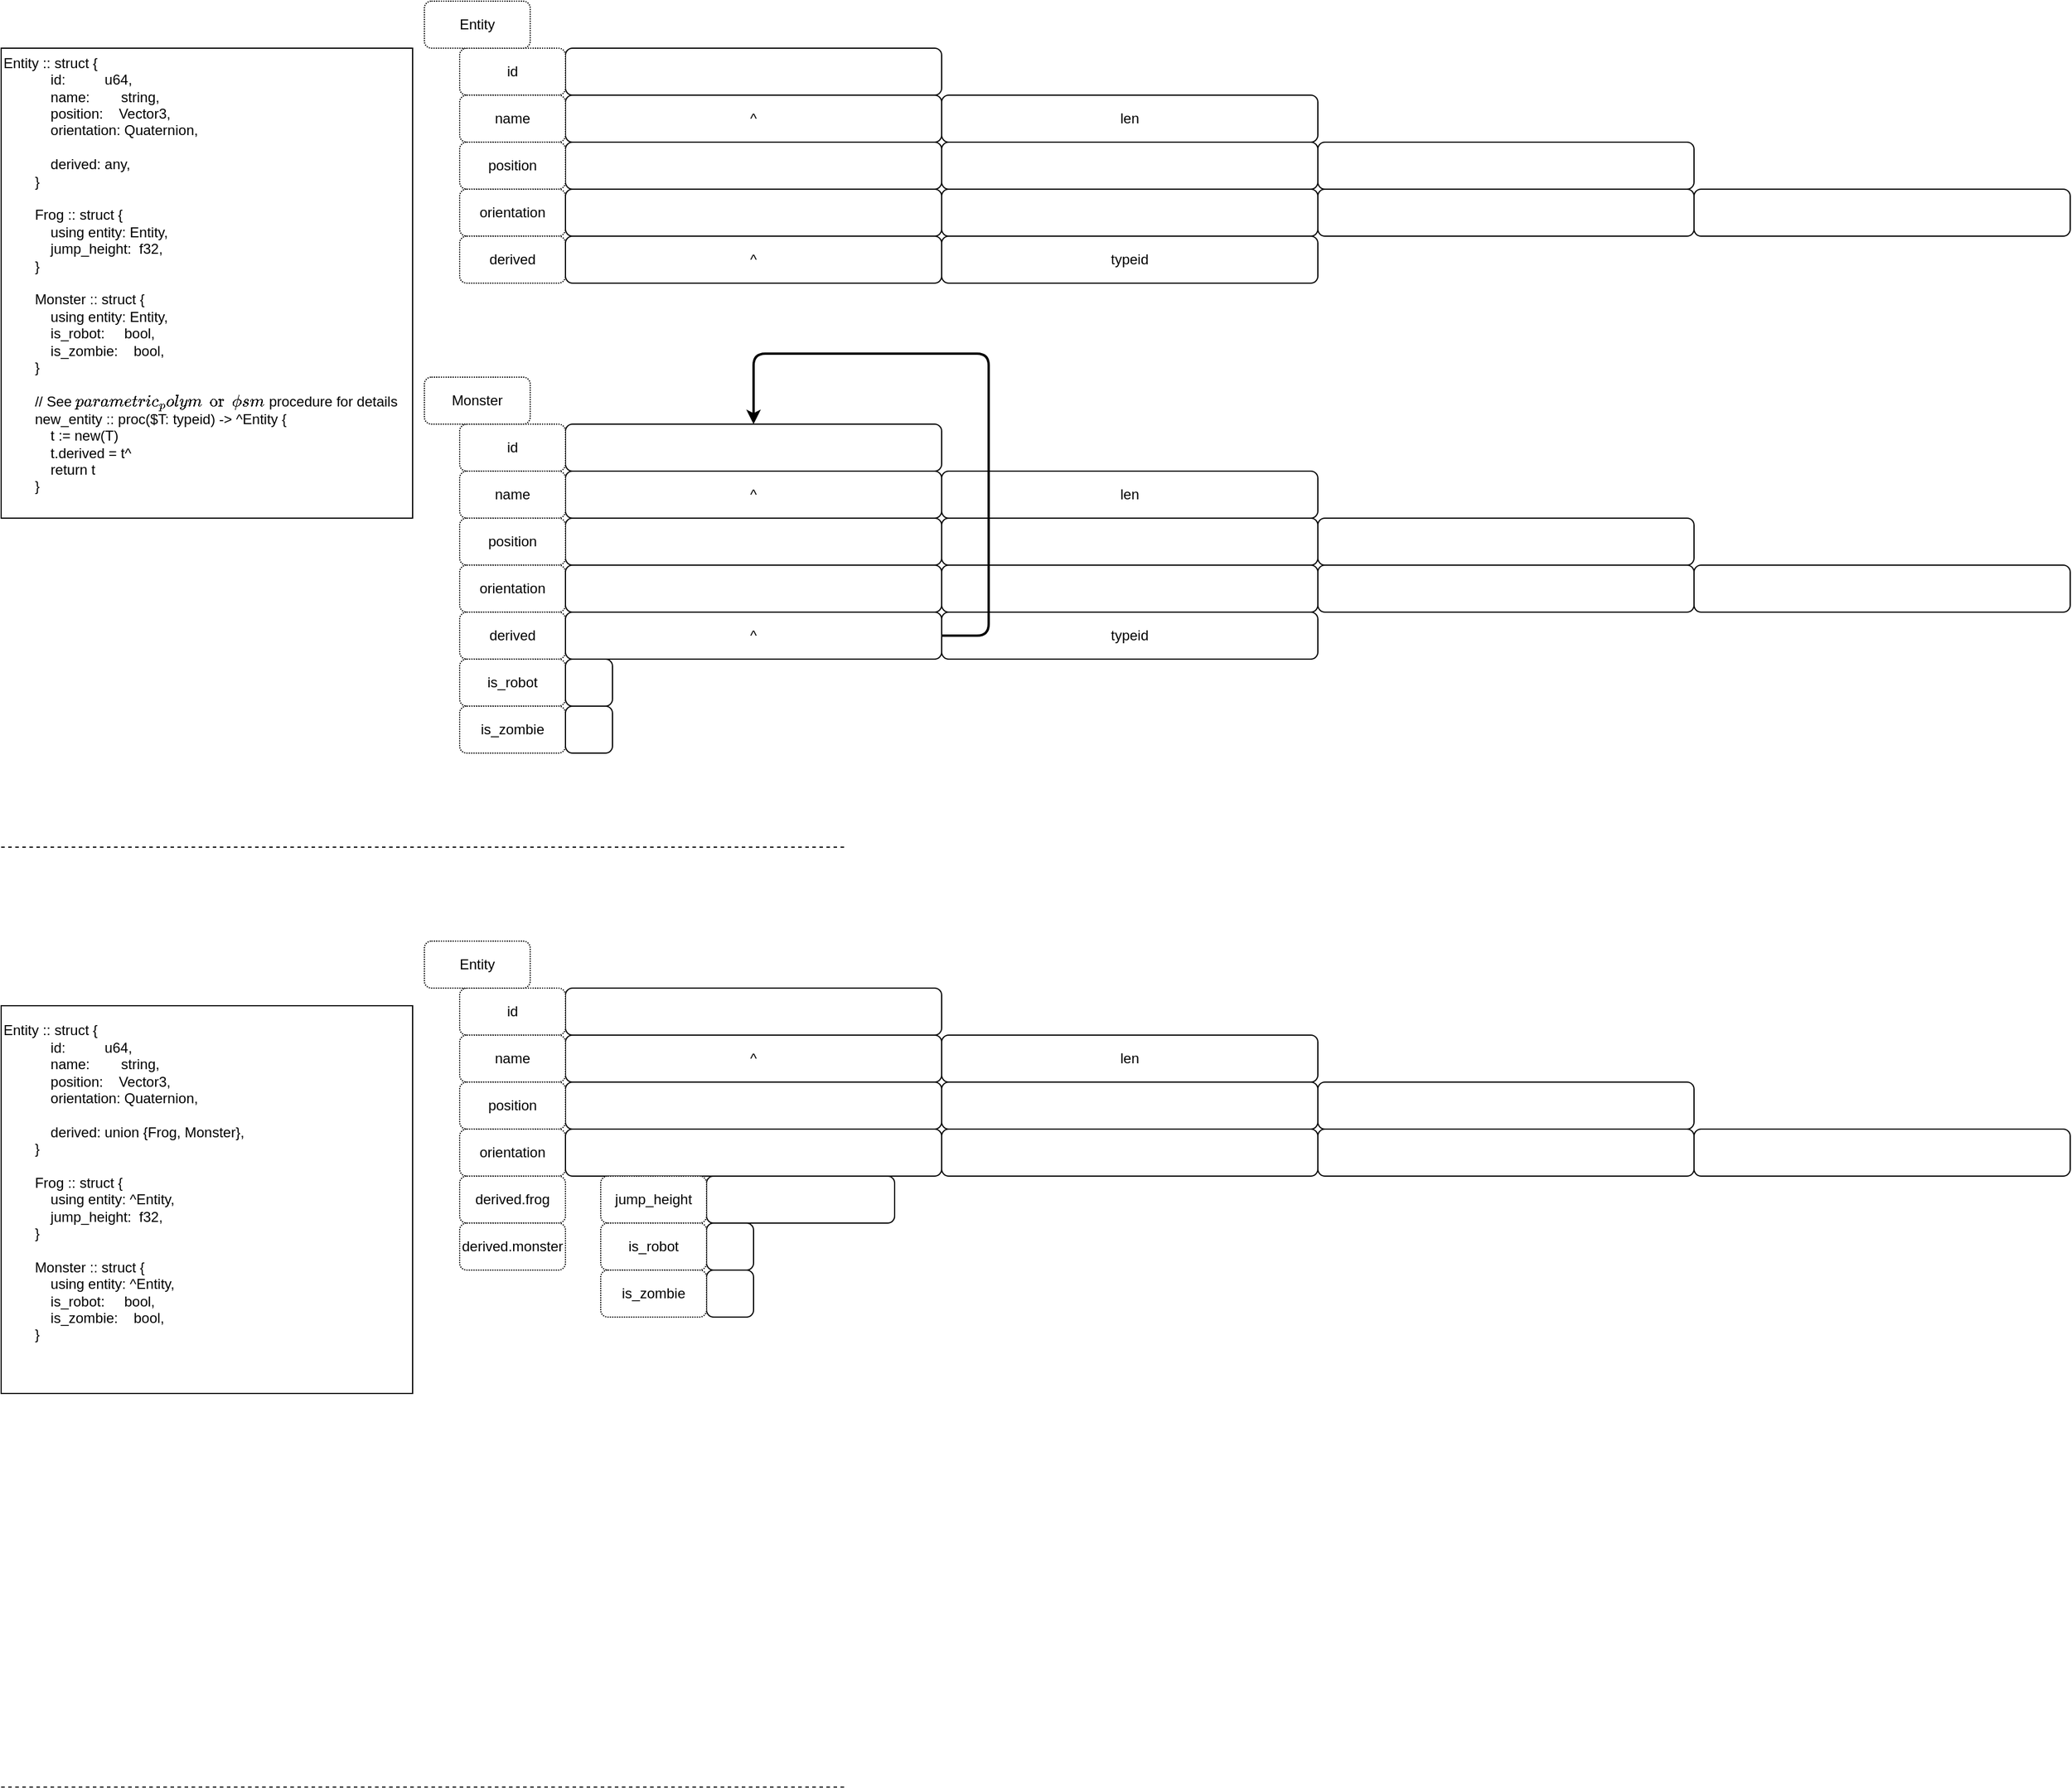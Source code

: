 <mxfile version="21.6.8" type="device">
  <diagram name="Page-1" id="hyXEWAYOCxp-metfNl5-">
    <mxGraphModel dx="908" dy="574" grid="1" gridSize="10" guides="1" tooltips="1" connect="1" arrows="1" fold="1" page="1" pageScale="1" pageWidth="1100" pageHeight="850" math="0" shadow="0">
      <root>
        <mxCell id="0" />
        <mxCell id="1" parent="0" />
        <mxCell id="PrjKYLWgVpV_iyWVswrH-1" value="&lt;div&gt;Entity :: struct {&lt;span style=&quot;&quot;&gt;&lt;/span&gt;&lt;/div&gt;&lt;div&gt;&lt;span style=&quot;&quot;&gt;&lt;span style=&quot;&quot;&gt;&lt;span style=&quot;white-space: pre;&quot;&gt;&amp;nbsp;&amp;nbsp;&amp;nbsp;&amp;nbsp;&lt;/span&gt;&lt;span style=&quot;white-space: pre;&quot;&gt;&amp;nbsp;&amp;nbsp;&amp;nbsp;&amp;nbsp;&lt;/span&gt;&lt;span style=&quot;white-space: pre;&quot;&gt;&amp;nbsp;&amp;nbsp;&amp;nbsp;&amp;nbsp;&lt;/span&gt;&lt;/span&gt;id:&amp;nbsp; &amp;nbsp; &amp;nbsp; &amp;nbsp; &amp;nbsp; u64,&lt;/span&gt;&lt;/div&gt;&lt;div&gt;&lt;span style=&quot;&quot;&gt;&lt;span style=&quot;&quot;&gt;&lt;span style=&quot;white-space: pre;&quot;&gt;&amp;nbsp;&amp;nbsp;&amp;nbsp;&amp;nbsp;&lt;/span&gt;&lt;span style=&quot;white-space: pre;&quot;&gt;&amp;nbsp;&amp;nbsp;&amp;nbsp;&amp;nbsp;&lt;/span&gt;&lt;span style=&quot;white-space: pre;&quot;&gt;&amp;nbsp;&amp;nbsp;&amp;nbsp;&amp;nbsp;&lt;/span&gt;&lt;/span&gt;name:&amp;nbsp; &amp;nbsp; &amp;nbsp; &amp;nbsp; string,&lt;/span&gt;&lt;/div&gt;&lt;div&gt;&lt;span style=&quot;&quot;&gt;&lt;span style=&quot;&quot;&gt;&lt;span style=&quot;white-space: pre;&quot;&gt;&amp;nbsp;&amp;nbsp;&amp;nbsp;&amp;nbsp;&lt;/span&gt;&lt;span style=&quot;white-space: pre;&quot;&gt;&amp;nbsp;&amp;nbsp;&amp;nbsp;&amp;nbsp;&lt;/span&gt;&lt;span style=&quot;white-space: pre;&quot;&gt;&amp;nbsp;&amp;nbsp;&amp;nbsp;&amp;nbsp;&lt;/span&gt;&lt;/span&gt;position:&amp;nbsp; &amp;nbsp; Vector3,&lt;/span&gt;&lt;/div&gt;&lt;div&gt;&lt;span style=&quot;&quot;&gt;&lt;span style=&quot;&quot;&gt;&lt;span style=&quot;white-space: pre;&quot;&gt;&amp;nbsp;&amp;nbsp;&amp;nbsp;&amp;nbsp;&lt;/span&gt;&lt;span style=&quot;white-space: pre;&quot;&gt;&amp;nbsp;&amp;nbsp;&amp;nbsp;&amp;nbsp;&lt;/span&gt;&lt;span style=&quot;white-space: pre;&quot;&gt;&amp;nbsp;&amp;nbsp;&amp;nbsp;&amp;nbsp;&lt;/span&gt;&lt;/span&gt;orientation: Quaternion,&lt;/span&gt;&lt;/div&gt;&lt;div&gt;&lt;br&gt;&lt;/div&gt;&lt;div&gt;&lt;span style=&quot;&quot;&gt;&lt;span style=&quot;&quot;&gt;&lt;span style=&quot;white-space: pre;&quot;&gt;&amp;nbsp;&amp;nbsp;&amp;nbsp;&amp;nbsp;&lt;/span&gt;&lt;span style=&quot;white-space: pre;&quot;&gt;&amp;nbsp;&amp;nbsp;&amp;nbsp;&amp;nbsp;&lt;/span&gt;&lt;span style=&quot;white-space: pre;&quot;&gt;&amp;nbsp;&amp;nbsp;&amp;nbsp;&amp;nbsp;&lt;/span&gt;&lt;/span&gt;derived: any,&lt;/span&gt;&lt;/div&gt;&lt;div&gt;&lt;span style=&quot;&quot;&gt;&lt;span style=&quot;&quot;&gt;&lt;span style=&quot;white-space: pre;&quot;&gt;&amp;nbsp;&amp;nbsp;&amp;nbsp;&amp;nbsp;&lt;/span&gt;&lt;span style=&quot;white-space: pre;&quot;&gt;&amp;nbsp;&amp;nbsp;&amp;nbsp;&amp;nbsp;&lt;/span&gt;&lt;/span&gt;}&lt;/span&gt;&lt;/div&gt;&lt;div&gt;&lt;br&gt;&lt;/div&gt;&lt;div&gt;&lt;span style=&quot;&quot;&gt;&lt;span style=&quot;&quot;&gt;&lt;span style=&quot;white-space: pre;&quot;&gt;&amp;nbsp;&amp;nbsp;&amp;nbsp;&amp;nbsp;&lt;/span&gt;&lt;span style=&quot;white-space: pre;&quot;&gt;&amp;nbsp;&amp;nbsp;&amp;nbsp;&amp;nbsp;&lt;/span&gt;&lt;/span&gt;Frog :: struct {&lt;/span&gt;&lt;/div&gt;&lt;div&gt;&lt;span style=&quot;&quot;&gt;&lt;span style=&quot;&quot;&gt;&lt;span style=&quot;white-space: pre;&quot;&gt;&amp;nbsp;&amp;nbsp;&amp;nbsp;&amp;nbsp;&lt;/span&gt;&lt;span style=&quot;white-space: pre;&quot;&gt;&amp;nbsp;&amp;nbsp;&amp;nbsp;&amp;nbsp;&lt;/span&gt;&lt;span style=&quot;white-space: pre;&quot;&gt;&amp;nbsp;&amp;nbsp;&amp;nbsp;&amp;nbsp;&lt;/span&gt;&lt;/span&gt;using entity: Entity,&lt;/span&gt;&lt;/div&gt;&lt;div&gt;&lt;span style=&quot;&quot;&gt;&lt;span style=&quot;&quot;&gt;&lt;span style=&quot;white-space: pre;&quot;&gt;&amp;nbsp;&amp;nbsp;&amp;nbsp;&amp;nbsp;&lt;/span&gt;&lt;span style=&quot;white-space: pre;&quot;&gt;&amp;nbsp;&amp;nbsp;&amp;nbsp;&amp;nbsp;&lt;/span&gt;&lt;span style=&quot;white-space: pre;&quot;&gt;&amp;nbsp;&amp;nbsp;&amp;nbsp;&amp;nbsp;&lt;/span&gt;&lt;/span&gt;jump_height:&amp;nbsp; f32,&lt;/span&gt;&lt;/div&gt;&lt;div&gt;&lt;span style=&quot;&quot;&gt;&lt;span style=&quot;&quot;&gt;&lt;span style=&quot;white-space: pre;&quot;&gt;&amp;nbsp;&amp;nbsp;&amp;nbsp;&amp;nbsp;&lt;/span&gt;&lt;span style=&quot;white-space: pre;&quot;&gt;&amp;nbsp;&amp;nbsp;&amp;nbsp;&amp;nbsp;&lt;/span&gt;&lt;/span&gt;}&lt;/span&gt;&lt;/div&gt;&lt;div&gt;&lt;br&gt;&lt;/div&gt;&lt;div&gt;&lt;span style=&quot;&quot;&gt;&lt;span style=&quot;&quot;&gt;&lt;span style=&quot;white-space: pre;&quot;&gt;&amp;nbsp;&amp;nbsp;&amp;nbsp;&amp;nbsp;&lt;/span&gt;&lt;span style=&quot;white-space: pre;&quot;&gt;&amp;nbsp;&amp;nbsp;&amp;nbsp;&amp;nbsp;&lt;/span&gt;&lt;/span&gt;Monster :: struct {&lt;/span&gt;&lt;/div&gt;&lt;div&gt;&lt;span style=&quot;&quot;&gt;&lt;span style=&quot;&quot;&gt;&lt;span style=&quot;white-space: pre;&quot;&gt;&amp;nbsp;&amp;nbsp;&amp;nbsp;&amp;nbsp;&lt;/span&gt;&lt;span style=&quot;white-space: pre;&quot;&gt;&amp;nbsp;&amp;nbsp;&amp;nbsp;&amp;nbsp;&lt;/span&gt;&lt;span style=&quot;white-space: pre;&quot;&gt;&amp;nbsp;&amp;nbsp;&amp;nbsp;&amp;nbsp;&lt;/span&gt;&lt;/span&gt;using entity: Entity,&lt;/span&gt;&lt;/div&gt;&lt;div&gt;&lt;span style=&quot;&quot;&gt;&lt;span style=&quot;&quot;&gt;&lt;span style=&quot;white-space: pre;&quot;&gt;&amp;nbsp;&amp;nbsp;&amp;nbsp;&amp;nbsp;&lt;/span&gt;&lt;span style=&quot;white-space: pre;&quot;&gt;&amp;nbsp;&amp;nbsp;&amp;nbsp;&amp;nbsp;&lt;/span&gt;&lt;span style=&quot;white-space: pre;&quot;&gt;&amp;nbsp;&amp;nbsp;&amp;nbsp;&amp;nbsp;&lt;/span&gt;&lt;/span&gt;is_robot:&amp;nbsp; &amp;nbsp; &amp;nbsp;bool,&lt;/span&gt;&lt;/div&gt;&lt;div&gt;&lt;span style=&quot;&quot;&gt;&lt;span style=&quot;&quot;&gt;&lt;span style=&quot;white-space: pre;&quot;&gt;&amp;nbsp;&amp;nbsp;&amp;nbsp;&amp;nbsp;&lt;/span&gt;&lt;span style=&quot;white-space: pre;&quot;&gt;&amp;nbsp;&amp;nbsp;&amp;nbsp;&amp;nbsp;&lt;/span&gt;&lt;span style=&quot;white-space: pre;&quot;&gt;&amp;nbsp;&amp;nbsp;&amp;nbsp;&amp;nbsp;&lt;/span&gt;&lt;/span&gt;is_zombie:&amp;nbsp; &amp;nbsp; bool,&lt;/span&gt;&lt;/div&gt;&lt;div&gt;&lt;span style=&quot;&quot;&gt;&lt;span style=&quot;&quot;&gt;&lt;span style=&quot;white-space: pre;&quot;&gt;&amp;nbsp;&amp;nbsp;&amp;nbsp;&amp;nbsp;&lt;/span&gt;&lt;span style=&quot;white-space: pre;&quot;&gt;&amp;nbsp;&amp;nbsp;&amp;nbsp;&amp;nbsp;&lt;/span&gt;&lt;/span&gt;}&lt;/span&gt;&lt;/div&gt;&lt;div&gt;&lt;br&gt;&lt;/div&gt;&lt;div&gt;&lt;span style=&quot;&quot;&gt;&lt;span style=&quot;&quot;&gt;&lt;span style=&quot;white-space: pre;&quot;&gt;&amp;nbsp;&amp;nbsp;&amp;nbsp;&amp;nbsp;&lt;/span&gt;&lt;span style=&quot;white-space: pre;&quot;&gt;&amp;nbsp;&amp;nbsp;&amp;nbsp;&amp;nbsp;&lt;/span&gt;&lt;/span&gt;// See `parametric_polymorphism` procedure for details&lt;/span&gt;&lt;/div&gt;&lt;div&gt;&lt;span style=&quot;&quot;&gt;&lt;span style=&quot;&quot;&gt;&lt;span style=&quot;white-space: pre;&quot;&gt;&amp;nbsp;&amp;nbsp;&amp;nbsp;&amp;nbsp;&lt;/span&gt;&lt;span style=&quot;white-space: pre;&quot;&gt;&amp;nbsp;&amp;nbsp;&amp;nbsp;&amp;nbsp;&lt;/span&gt;&lt;/span&gt;new_entity :: proc($T: typeid) -&amp;gt; ^Entity {&lt;/span&gt;&lt;/div&gt;&lt;div&gt;&lt;span style=&quot;&quot;&gt;&lt;span style=&quot;&quot;&gt;&lt;span style=&quot;white-space: pre;&quot;&gt;&amp;nbsp;&amp;nbsp;&amp;nbsp;&amp;nbsp;&lt;/span&gt;&lt;span style=&quot;white-space: pre;&quot;&gt;&amp;nbsp;&amp;nbsp;&amp;nbsp;&amp;nbsp;&lt;/span&gt;&lt;span style=&quot;white-space: pre;&quot;&gt;&amp;nbsp;&amp;nbsp;&amp;nbsp;&amp;nbsp;&lt;/span&gt;&lt;/span&gt;t := new(T)&lt;/span&gt;&lt;/div&gt;&lt;div&gt;&lt;span style=&quot;&quot;&gt;&lt;span style=&quot;&quot;&gt;&lt;span style=&quot;white-space: pre;&quot;&gt;&amp;nbsp;&amp;nbsp;&amp;nbsp;&amp;nbsp;&lt;/span&gt;&lt;span style=&quot;white-space: pre;&quot;&gt;&amp;nbsp;&amp;nbsp;&amp;nbsp;&amp;nbsp;&lt;/span&gt;&lt;span style=&quot;white-space: pre;&quot;&gt;&amp;nbsp;&amp;nbsp;&amp;nbsp;&amp;nbsp;&lt;/span&gt;&lt;/span&gt;t.derived = t^&lt;/span&gt;&lt;/div&gt;&lt;div&gt;&lt;span style=&quot;&quot;&gt;&lt;span style=&quot;&quot;&gt;&lt;span style=&quot;white-space: pre;&quot;&gt;&amp;nbsp;&amp;nbsp;&amp;nbsp;&amp;nbsp;&lt;/span&gt;&lt;span style=&quot;white-space: pre;&quot;&gt;&amp;nbsp;&amp;nbsp;&amp;nbsp;&amp;nbsp;&lt;/span&gt;&lt;span style=&quot;white-space: pre;&quot;&gt;&amp;nbsp;&amp;nbsp;&amp;nbsp;&amp;nbsp;&lt;/span&gt;&lt;/span&gt;return t&lt;/span&gt;&lt;/div&gt;&lt;div&gt;&lt;span style=&quot;&quot;&gt;&lt;span style=&quot;&quot;&gt;&lt;span style=&quot;white-space: pre;&quot;&gt;&amp;nbsp;&amp;nbsp;&amp;nbsp;&amp;nbsp;&lt;/span&gt;&lt;span style=&quot;white-space: pre;&quot;&gt;&amp;nbsp;&amp;nbsp;&amp;nbsp;&amp;nbsp;&lt;/span&gt;&lt;/span&gt;}&lt;/span&gt;&lt;/div&gt;&lt;div&gt;&lt;br&gt;&lt;/div&gt;" style="rounded=0;whiteSpace=wrap;html=1;align=left;" vertex="1" parent="1">
          <mxGeometry x="40" y="80" width="350" height="400" as="geometry" />
        </mxCell>
        <mxCell id="PrjKYLWgVpV_iyWVswrH-2" value="" style="rounded=1;whiteSpace=wrap;html=1;" vertex="1" parent="1">
          <mxGeometry x="520" y="80" width="320" height="40" as="geometry" />
        </mxCell>
        <mxCell id="PrjKYLWgVpV_iyWVswrH-3" value="^" style="rounded=1;whiteSpace=wrap;html=1;" vertex="1" parent="1">
          <mxGeometry x="520" y="120" width="320" height="40" as="geometry" />
        </mxCell>
        <mxCell id="PrjKYLWgVpV_iyWVswrH-4" value="len" style="rounded=1;whiteSpace=wrap;html=1;" vertex="1" parent="1">
          <mxGeometry x="840" y="120" width="320" height="40" as="geometry" />
        </mxCell>
        <mxCell id="PrjKYLWgVpV_iyWVswrH-5" value="" style="rounded=1;whiteSpace=wrap;html=1;" vertex="1" parent="1">
          <mxGeometry x="520" y="160" width="320" height="40" as="geometry" />
        </mxCell>
        <mxCell id="PrjKYLWgVpV_iyWVswrH-7" value="id" style="rounded=1;whiteSpace=wrap;html=1;dashed=1;dashPattern=1 1;" vertex="1" parent="1">
          <mxGeometry x="430" y="80" width="90" height="40" as="geometry" />
        </mxCell>
        <mxCell id="PrjKYLWgVpV_iyWVswrH-10" value="name" style="rounded=1;whiteSpace=wrap;html=1;dashed=1;dashPattern=1 1;" vertex="1" parent="1">
          <mxGeometry x="430" y="120" width="90" height="40" as="geometry" />
        </mxCell>
        <mxCell id="PrjKYLWgVpV_iyWVswrH-11" value="position" style="rounded=1;whiteSpace=wrap;html=1;dashed=1;dashPattern=1 1;" vertex="1" parent="1">
          <mxGeometry x="430" y="160" width="90" height="40" as="geometry" />
        </mxCell>
        <mxCell id="PrjKYLWgVpV_iyWVswrH-12" value="orientation" style="rounded=1;whiteSpace=wrap;html=1;dashed=1;dashPattern=1 1;" vertex="1" parent="1">
          <mxGeometry x="430" y="200" width="90" height="40" as="geometry" />
        </mxCell>
        <mxCell id="PrjKYLWgVpV_iyWVswrH-13" value="derived" style="rounded=1;whiteSpace=wrap;html=1;dashed=1;dashPattern=1 1;" vertex="1" parent="1">
          <mxGeometry x="430" y="240" width="90" height="40" as="geometry" />
        </mxCell>
        <mxCell id="PrjKYLWgVpV_iyWVswrH-14" value="" style="rounded=1;whiteSpace=wrap;html=1;" vertex="1" parent="1">
          <mxGeometry x="840" y="160" width="320" height="40" as="geometry" />
        </mxCell>
        <mxCell id="PrjKYLWgVpV_iyWVswrH-15" value="" style="rounded=1;whiteSpace=wrap;html=1;" vertex="1" parent="1">
          <mxGeometry x="1160" y="160" width="320" height="40" as="geometry" />
        </mxCell>
        <mxCell id="PrjKYLWgVpV_iyWVswrH-16" value="" style="rounded=1;whiteSpace=wrap;html=1;" vertex="1" parent="1">
          <mxGeometry x="520" y="200" width="320" height="40" as="geometry" />
        </mxCell>
        <mxCell id="PrjKYLWgVpV_iyWVswrH-17" value="" style="rounded=1;whiteSpace=wrap;html=1;" vertex="1" parent="1">
          <mxGeometry x="840" y="200" width="320" height="40" as="geometry" />
        </mxCell>
        <mxCell id="PrjKYLWgVpV_iyWVswrH-18" value="" style="rounded=1;whiteSpace=wrap;html=1;" vertex="1" parent="1">
          <mxGeometry x="1160" y="200" width="320" height="40" as="geometry" />
        </mxCell>
        <mxCell id="PrjKYLWgVpV_iyWVswrH-19" value="" style="rounded=1;whiteSpace=wrap;html=1;" vertex="1" parent="1">
          <mxGeometry x="1480" y="200" width="320" height="40" as="geometry" />
        </mxCell>
        <mxCell id="PrjKYLWgVpV_iyWVswrH-20" value="^" style="rounded=1;whiteSpace=wrap;html=1;" vertex="1" parent="1">
          <mxGeometry x="520" y="240" width="320" height="40" as="geometry" />
        </mxCell>
        <mxCell id="PrjKYLWgVpV_iyWVswrH-21" value="typeid" style="rounded=1;whiteSpace=wrap;html=1;" vertex="1" parent="1">
          <mxGeometry x="840" y="240" width="320" height="40" as="geometry" />
        </mxCell>
        <mxCell id="PrjKYLWgVpV_iyWVswrH-22" value="" style="rounded=1;whiteSpace=wrap;html=1;" vertex="1" parent="1">
          <mxGeometry x="520" y="400" width="320" height="40" as="geometry" />
        </mxCell>
        <mxCell id="PrjKYLWgVpV_iyWVswrH-23" value="^" style="rounded=1;whiteSpace=wrap;html=1;" vertex="1" parent="1">
          <mxGeometry x="520" y="440" width="320" height="40" as="geometry" />
        </mxCell>
        <mxCell id="PrjKYLWgVpV_iyWVswrH-24" value="len" style="rounded=1;whiteSpace=wrap;html=1;" vertex="1" parent="1">
          <mxGeometry x="840" y="440" width="320" height="40" as="geometry" />
        </mxCell>
        <mxCell id="PrjKYLWgVpV_iyWVswrH-25" value="" style="rounded=1;whiteSpace=wrap;html=1;" vertex="1" parent="1">
          <mxGeometry x="520" y="480" width="320" height="40" as="geometry" />
        </mxCell>
        <mxCell id="PrjKYLWgVpV_iyWVswrH-26" value="id" style="rounded=1;whiteSpace=wrap;html=1;dashed=1;dashPattern=1 1;" vertex="1" parent="1">
          <mxGeometry x="430" y="400" width="90" height="40" as="geometry" />
        </mxCell>
        <mxCell id="PrjKYLWgVpV_iyWVswrH-27" value="name" style="rounded=1;whiteSpace=wrap;html=1;dashed=1;dashPattern=1 1;" vertex="1" parent="1">
          <mxGeometry x="430" y="440" width="90" height="40" as="geometry" />
        </mxCell>
        <mxCell id="PrjKYLWgVpV_iyWVswrH-28" value="position" style="rounded=1;whiteSpace=wrap;html=1;dashed=1;dashPattern=1 1;" vertex="1" parent="1">
          <mxGeometry x="430" y="480" width="90" height="40" as="geometry" />
        </mxCell>
        <mxCell id="PrjKYLWgVpV_iyWVswrH-29" value="orientation" style="rounded=1;whiteSpace=wrap;html=1;dashed=1;dashPattern=1 1;" vertex="1" parent="1">
          <mxGeometry x="430" y="520" width="90" height="40" as="geometry" />
        </mxCell>
        <mxCell id="PrjKYLWgVpV_iyWVswrH-30" value="derived" style="rounded=1;whiteSpace=wrap;html=1;dashed=1;dashPattern=1 1;" vertex="1" parent="1">
          <mxGeometry x="430" y="560" width="90" height="40" as="geometry" />
        </mxCell>
        <mxCell id="PrjKYLWgVpV_iyWVswrH-31" value="" style="rounded=1;whiteSpace=wrap;html=1;" vertex="1" parent="1">
          <mxGeometry x="840" y="480" width="320" height="40" as="geometry" />
        </mxCell>
        <mxCell id="PrjKYLWgVpV_iyWVswrH-32" value="" style="rounded=1;whiteSpace=wrap;html=1;" vertex="1" parent="1">
          <mxGeometry x="1160" y="480" width="320" height="40" as="geometry" />
        </mxCell>
        <mxCell id="PrjKYLWgVpV_iyWVswrH-33" value="" style="rounded=1;whiteSpace=wrap;html=1;" vertex="1" parent="1">
          <mxGeometry x="520" y="520" width="320" height="40" as="geometry" />
        </mxCell>
        <mxCell id="PrjKYLWgVpV_iyWVswrH-34" value="" style="rounded=1;whiteSpace=wrap;html=1;" vertex="1" parent="1">
          <mxGeometry x="840" y="520" width="320" height="40" as="geometry" />
        </mxCell>
        <mxCell id="PrjKYLWgVpV_iyWVswrH-35" value="" style="rounded=1;whiteSpace=wrap;html=1;" vertex="1" parent="1">
          <mxGeometry x="1160" y="520" width="320" height="40" as="geometry" />
        </mxCell>
        <mxCell id="PrjKYLWgVpV_iyWVswrH-36" value="" style="rounded=1;whiteSpace=wrap;html=1;" vertex="1" parent="1">
          <mxGeometry x="1480" y="520" width="320" height="40" as="geometry" />
        </mxCell>
        <mxCell id="PrjKYLWgVpV_iyWVswrH-37" value="^" style="rounded=1;whiteSpace=wrap;html=1;" vertex="1" parent="1">
          <mxGeometry x="520" y="560" width="320" height="40" as="geometry" />
        </mxCell>
        <mxCell id="PrjKYLWgVpV_iyWVswrH-38" value="typeid" style="rounded=1;whiteSpace=wrap;html=1;" vertex="1" parent="1">
          <mxGeometry x="840" y="560" width="320" height="40" as="geometry" />
        </mxCell>
        <mxCell id="PrjKYLWgVpV_iyWVswrH-39" value="Entity" style="rounded=1;whiteSpace=wrap;html=1;dashed=1;dashPattern=1 1;" vertex="1" parent="1">
          <mxGeometry x="400" y="40" width="90" height="40" as="geometry" />
        </mxCell>
        <mxCell id="PrjKYLWgVpV_iyWVswrH-40" value="Monster" style="rounded=1;whiteSpace=wrap;html=1;dashed=1;dashPattern=1 1;" vertex="1" parent="1">
          <mxGeometry x="400" y="360" width="90" height="40" as="geometry" />
        </mxCell>
        <mxCell id="PrjKYLWgVpV_iyWVswrH-41" value="is_robot" style="rounded=1;whiteSpace=wrap;html=1;dashed=1;dashPattern=1 1;" vertex="1" parent="1">
          <mxGeometry x="430" y="600" width="90" height="40" as="geometry" />
        </mxCell>
        <mxCell id="PrjKYLWgVpV_iyWVswrH-42" value="is_zombie" style="rounded=1;whiteSpace=wrap;html=1;dashed=1;dashPattern=1 1;" vertex="1" parent="1">
          <mxGeometry x="430" y="640" width="90" height="40" as="geometry" />
        </mxCell>
        <mxCell id="PrjKYLWgVpV_iyWVswrH-43" value="" style="rounded=1;whiteSpace=wrap;html=1;" vertex="1" parent="1">
          <mxGeometry x="520" y="600" width="40" height="40" as="geometry" />
        </mxCell>
        <mxCell id="PrjKYLWgVpV_iyWVswrH-44" value="" style="rounded=1;whiteSpace=wrap;html=1;" vertex="1" parent="1">
          <mxGeometry x="520" y="640" width="40" height="40" as="geometry" />
        </mxCell>
        <mxCell id="PrjKYLWgVpV_iyWVswrH-46" value="" style="endArrow=none;dashed=1;html=1;rounded=0;" edge="1" parent="1">
          <mxGeometry width="50" height="50" relative="1" as="geometry">
            <mxPoint x="40" y="760" as="sourcePoint" />
            <mxPoint x="760" y="760" as="targetPoint" />
          </mxGeometry>
        </mxCell>
        <mxCell id="PrjKYLWgVpV_iyWVswrH-47" value="&lt;div&gt;&lt;span style=&quot;background-color: initial;&quot;&gt;Entity :: struct {&lt;/span&gt;&lt;br&gt;&lt;/div&gt;&lt;div&gt;&lt;span style=&quot;&quot;&gt;&lt;/span&gt;&lt;/div&gt;&lt;div&gt;&lt;span style=&quot;&quot;&gt;&lt;span style=&quot;&quot;&gt;&lt;span style=&quot;white-space: pre;&quot;&gt;&amp;nbsp;&amp;nbsp;&amp;nbsp;&amp;nbsp;&lt;/span&gt;&lt;span style=&quot;white-space: pre;&quot;&gt;&amp;nbsp;&amp;nbsp;&amp;nbsp;&amp;nbsp;&lt;/span&gt;&lt;span style=&quot;white-space: pre;&quot;&gt;&amp;nbsp;&amp;nbsp;&amp;nbsp;&amp;nbsp;&lt;/span&gt;&lt;/span&gt;id:&amp;nbsp; &amp;nbsp; &amp;nbsp; &amp;nbsp; &amp;nbsp; u64,&lt;/span&gt;&lt;/div&gt;&lt;div&gt;&lt;span style=&quot;&quot;&gt;&lt;span style=&quot;&quot;&gt;&lt;span style=&quot;white-space: pre;&quot;&gt;&amp;nbsp;&amp;nbsp;&amp;nbsp;&amp;nbsp;&lt;/span&gt;&lt;span style=&quot;white-space: pre;&quot;&gt;&amp;nbsp;&amp;nbsp;&amp;nbsp;&amp;nbsp;&lt;/span&gt;&lt;span style=&quot;white-space: pre;&quot;&gt;&amp;nbsp;&amp;nbsp;&amp;nbsp;&amp;nbsp;&lt;/span&gt;&lt;/span&gt;name:&amp;nbsp; &amp;nbsp; &amp;nbsp; &amp;nbsp; string,&lt;/span&gt;&lt;/div&gt;&lt;div&gt;&lt;span style=&quot;&quot;&gt;&lt;span style=&quot;&quot;&gt;&lt;span style=&quot;white-space: pre;&quot;&gt;&amp;nbsp;&amp;nbsp;&amp;nbsp;&amp;nbsp;&lt;/span&gt;&lt;span style=&quot;white-space: pre;&quot;&gt;&amp;nbsp;&amp;nbsp;&amp;nbsp;&amp;nbsp;&lt;/span&gt;&lt;span style=&quot;white-space: pre;&quot;&gt;&amp;nbsp;&amp;nbsp;&amp;nbsp;&amp;nbsp;&lt;/span&gt;&lt;/span&gt;position:&amp;nbsp; &amp;nbsp; Vector3,&lt;/span&gt;&lt;/div&gt;&lt;div&gt;&lt;span style=&quot;&quot;&gt;&lt;span style=&quot;&quot;&gt;&lt;span style=&quot;white-space: pre;&quot;&gt;&amp;nbsp;&amp;nbsp;&amp;nbsp;&amp;nbsp;&lt;/span&gt;&lt;span style=&quot;white-space: pre;&quot;&gt;&amp;nbsp;&amp;nbsp;&amp;nbsp;&amp;nbsp;&lt;/span&gt;&lt;span style=&quot;white-space: pre;&quot;&gt;&amp;nbsp;&amp;nbsp;&amp;nbsp;&amp;nbsp;&lt;/span&gt;&lt;/span&gt;orientation: Quaternion,&lt;/span&gt;&lt;/div&gt;&lt;div&gt;&lt;br&gt;&lt;/div&gt;&lt;div&gt;&lt;span style=&quot;&quot;&gt;&lt;span style=&quot;&quot;&gt;&lt;span style=&quot;white-space: pre;&quot;&gt;&amp;nbsp;&amp;nbsp;&amp;nbsp;&amp;nbsp;&lt;/span&gt;&lt;span style=&quot;white-space: pre;&quot;&gt;&amp;nbsp;&amp;nbsp;&amp;nbsp;&amp;nbsp;&lt;/span&gt;&lt;span style=&quot;white-space: pre;&quot;&gt;&amp;nbsp;&amp;nbsp;&amp;nbsp;&amp;nbsp;&lt;/span&gt;&lt;/span&gt;derived: union {Frog, Monster},&lt;/span&gt;&lt;/div&gt;&lt;div&gt;&lt;span style=&quot;&quot;&gt;&lt;span style=&quot;&quot;&gt;&lt;span style=&quot;white-space: pre;&quot;&gt;&amp;nbsp;&amp;nbsp;&amp;nbsp;&amp;nbsp;&lt;/span&gt;&lt;span style=&quot;white-space: pre;&quot;&gt;&amp;nbsp;&amp;nbsp;&amp;nbsp;&amp;nbsp;&lt;/span&gt;&lt;/span&gt;}&lt;/span&gt;&lt;/div&gt;&lt;div&gt;&lt;br&gt;&lt;/div&gt;&lt;div&gt;&lt;span style=&quot;&quot;&gt;&lt;span style=&quot;&quot;&gt;&lt;span style=&quot;white-space: pre;&quot;&gt;&amp;nbsp;&amp;nbsp;&amp;nbsp;&amp;nbsp;&lt;/span&gt;&lt;span style=&quot;white-space: pre;&quot;&gt;&amp;nbsp;&amp;nbsp;&amp;nbsp;&amp;nbsp;&lt;/span&gt;&lt;/span&gt;Frog :: struct {&lt;/span&gt;&lt;/div&gt;&lt;div&gt;&lt;span style=&quot;&quot;&gt;&lt;span style=&quot;&quot;&gt;&lt;span style=&quot;white-space: pre;&quot;&gt;&amp;nbsp;&amp;nbsp;&amp;nbsp;&amp;nbsp;&lt;/span&gt;&lt;span style=&quot;white-space: pre;&quot;&gt;&amp;nbsp;&amp;nbsp;&amp;nbsp;&amp;nbsp;&lt;/span&gt;&lt;span style=&quot;white-space: pre;&quot;&gt;&amp;nbsp;&amp;nbsp;&amp;nbsp;&amp;nbsp;&lt;/span&gt;&lt;/span&gt;using entity: ^Entity,&lt;/span&gt;&lt;/div&gt;&lt;div&gt;&lt;span style=&quot;&quot;&gt;&lt;span style=&quot;&quot;&gt;&lt;span style=&quot;white-space: pre;&quot;&gt;&amp;nbsp;&amp;nbsp;&amp;nbsp;&amp;nbsp;&lt;/span&gt;&lt;span style=&quot;white-space: pre;&quot;&gt;&amp;nbsp;&amp;nbsp;&amp;nbsp;&amp;nbsp;&lt;/span&gt;&lt;span style=&quot;white-space: pre;&quot;&gt;&amp;nbsp;&amp;nbsp;&amp;nbsp;&amp;nbsp;&lt;/span&gt;&lt;/span&gt;jump_height:&amp;nbsp; f32,&lt;/span&gt;&lt;/div&gt;&lt;div&gt;&lt;span style=&quot;&quot;&gt;&lt;span style=&quot;&quot;&gt;&lt;span style=&quot;white-space: pre;&quot;&gt;&amp;nbsp;&amp;nbsp;&amp;nbsp;&amp;nbsp;&lt;/span&gt;&lt;span style=&quot;white-space: pre;&quot;&gt;&amp;nbsp;&amp;nbsp;&amp;nbsp;&amp;nbsp;&lt;/span&gt;&lt;/span&gt;}&lt;/span&gt;&lt;/div&gt;&lt;div&gt;&lt;br&gt;&lt;/div&gt;&lt;div&gt;&lt;span style=&quot;&quot;&gt;&lt;span style=&quot;&quot;&gt;&lt;span style=&quot;white-space: pre;&quot;&gt;&amp;nbsp;&amp;nbsp;&amp;nbsp;&amp;nbsp;&lt;/span&gt;&lt;span style=&quot;white-space: pre;&quot;&gt;&amp;nbsp;&amp;nbsp;&amp;nbsp;&amp;nbsp;&lt;/span&gt;&lt;/span&gt;Monster :: struct {&lt;/span&gt;&lt;/div&gt;&lt;div&gt;&lt;span style=&quot;&quot;&gt;&lt;span style=&quot;&quot;&gt;&lt;span style=&quot;white-space: pre;&quot;&gt;&amp;nbsp;&amp;nbsp;&amp;nbsp;&amp;nbsp;&lt;/span&gt;&lt;span style=&quot;white-space: pre;&quot;&gt;&amp;nbsp;&amp;nbsp;&amp;nbsp;&amp;nbsp;&lt;/span&gt;&lt;span style=&quot;white-space: pre;&quot;&gt;&amp;nbsp;&amp;nbsp;&amp;nbsp;&amp;nbsp;&lt;/span&gt;&lt;/span&gt;using entity: ^Entity,&lt;/span&gt;&lt;/div&gt;&lt;div&gt;&lt;span style=&quot;&quot;&gt;&lt;span style=&quot;&quot;&gt;&lt;span style=&quot;white-space: pre;&quot;&gt;&amp;nbsp;&amp;nbsp;&amp;nbsp;&amp;nbsp;&lt;/span&gt;&lt;span style=&quot;white-space: pre;&quot;&gt;&amp;nbsp;&amp;nbsp;&amp;nbsp;&amp;nbsp;&lt;/span&gt;&lt;span style=&quot;white-space: pre;&quot;&gt;&amp;nbsp;&amp;nbsp;&amp;nbsp;&amp;nbsp;&lt;/span&gt;&lt;/span&gt;is_robot:&amp;nbsp; &amp;nbsp; &amp;nbsp;bool,&lt;/span&gt;&lt;/div&gt;&lt;div&gt;&lt;span style=&quot;&quot;&gt;&lt;span style=&quot;&quot;&gt;&lt;span style=&quot;white-space: pre;&quot;&gt;&amp;nbsp;&amp;nbsp;&amp;nbsp;&amp;nbsp;&lt;/span&gt;&lt;span style=&quot;white-space: pre;&quot;&gt;&amp;nbsp;&amp;nbsp;&amp;nbsp;&amp;nbsp;&lt;/span&gt;&lt;span style=&quot;white-space: pre;&quot;&gt;&amp;nbsp;&amp;nbsp;&amp;nbsp;&amp;nbsp;&lt;/span&gt;&lt;/span&gt;is_zombie:&amp;nbsp; &amp;nbsp; bool,&lt;/span&gt;&lt;/div&gt;&lt;div&gt;&lt;span style=&quot;&quot;&gt;&lt;span style=&quot;&quot;&gt;&lt;span style=&quot;white-space: pre;&quot;&gt;&amp;nbsp;&amp;nbsp;&amp;nbsp;&amp;nbsp;&lt;/span&gt;&lt;span style=&quot;white-space: pre;&quot;&gt;&amp;nbsp;&amp;nbsp;&amp;nbsp;&amp;nbsp;&lt;/span&gt;&lt;/span&gt;}&lt;/span&gt;&lt;/div&gt;&lt;div&gt;&lt;br&gt;&lt;br&gt;&lt;/div&gt;" style="rounded=0;whiteSpace=wrap;html=1;align=left;" vertex="1" parent="1">
          <mxGeometry x="40" y="895" width="350" height="330" as="geometry" />
        </mxCell>
        <mxCell id="PrjKYLWgVpV_iyWVswrH-48" value="" style="rounded=1;whiteSpace=wrap;html=1;" vertex="1" parent="1">
          <mxGeometry x="520" y="880" width="320" height="40" as="geometry" />
        </mxCell>
        <mxCell id="PrjKYLWgVpV_iyWVswrH-49" value="^" style="rounded=1;whiteSpace=wrap;html=1;" vertex="1" parent="1">
          <mxGeometry x="520" y="920" width="320" height="40" as="geometry" />
        </mxCell>
        <mxCell id="PrjKYLWgVpV_iyWVswrH-50" value="len" style="rounded=1;whiteSpace=wrap;html=1;" vertex="1" parent="1">
          <mxGeometry x="840" y="920" width="320" height="40" as="geometry" />
        </mxCell>
        <mxCell id="PrjKYLWgVpV_iyWVswrH-51" value="" style="rounded=1;whiteSpace=wrap;html=1;" vertex="1" parent="1">
          <mxGeometry x="520" y="960" width="320" height="40" as="geometry" />
        </mxCell>
        <mxCell id="PrjKYLWgVpV_iyWVswrH-52" value="id" style="rounded=1;whiteSpace=wrap;html=1;dashed=1;dashPattern=1 1;" vertex="1" parent="1">
          <mxGeometry x="430" y="880" width="90" height="40" as="geometry" />
        </mxCell>
        <mxCell id="PrjKYLWgVpV_iyWVswrH-53" value="name" style="rounded=1;whiteSpace=wrap;html=1;dashed=1;dashPattern=1 1;" vertex="1" parent="1">
          <mxGeometry x="430" y="920" width="90" height="40" as="geometry" />
        </mxCell>
        <mxCell id="PrjKYLWgVpV_iyWVswrH-54" value="position" style="rounded=1;whiteSpace=wrap;html=1;dashed=1;dashPattern=1 1;" vertex="1" parent="1">
          <mxGeometry x="430" y="960" width="90" height="40" as="geometry" />
        </mxCell>
        <mxCell id="PrjKYLWgVpV_iyWVswrH-55" value="orientation" style="rounded=1;whiteSpace=wrap;html=1;dashed=1;dashPattern=1 1;" vertex="1" parent="1">
          <mxGeometry x="430" y="1000" width="90" height="40" as="geometry" />
        </mxCell>
        <mxCell id="PrjKYLWgVpV_iyWVswrH-56" value="derived.frog" style="rounded=1;whiteSpace=wrap;html=1;dashed=1;dashPattern=1 1;" vertex="1" parent="1">
          <mxGeometry x="430" y="1040" width="90" height="40" as="geometry" />
        </mxCell>
        <mxCell id="PrjKYLWgVpV_iyWVswrH-57" value="" style="rounded=1;whiteSpace=wrap;html=1;" vertex="1" parent="1">
          <mxGeometry x="840" y="960" width="320" height="40" as="geometry" />
        </mxCell>
        <mxCell id="PrjKYLWgVpV_iyWVswrH-58" value="" style="rounded=1;whiteSpace=wrap;html=1;" vertex="1" parent="1">
          <mxGeometry x="1160" y="960" width="320" height="40" as="geometry" />
        </mxCell>
        <mxCell id="PrjKYLWgVpV_iyWVswrH-59" value="" style="rounded=1;whiteSpace=wrap;html=1;" vertex="1" parent="1">
          <mxGeometry x="520" y="1000" width="320" height="40" as="geometry" />
        </mxCell>
        <mxCell id="PrjKYLWgVpV_iyWVswrH-60" value="" style="rounded=1;whiteSpace=wrap;html=1;" vertex="1" parent="1">
          <mxGeometry x="840" y="1000" width="320" height="40" as="geometry" />
        </mxCell>
        <mxCell id="PrjKYLWgVpV_iyWVswrH-61" value="" style="rounded=1;whiteSpace=wrap;html=1;" vertex="1" parent="1">
          <mxGeometry x="1160" y="1000" width="320" height="40" as="geometry" />
        </mxCell>
        <mxCell id="PrjKYLWgVpV_iyWVswrH-62" value="" style="rounded=1;whiteSpace=wrap;html=1;" vertex="1" parent="1">
          <mxGeometry x="1480" y="1000" width="320" height="40" as="geometry" />
        </mxCell>
        <mxCell id="PrjKYLWgVpV_iyWVswrH-63" value="" style="rounded=1;whiteSpace=wrap;html=1;" vertex="1" parent="1">
          <mxGeometry x="640" y="1040" width="160" height="40" as="geometry" />
        </mxCell>
        <mxCell id="PrjKYLWgVpV_iyWVswrH-83" value="Entity" style="rounded=1;whiteSpace=wrap;html=1;dashed=1;dashPattern=1 1;" vertex="1" parent="1">
          <mxGeometry x="400" y="840" width="90" height="40" as="geometry" />
        </mxCell>
        <mxCell id="PrjKYLWgVpV_iyWVswrH-89" value="" style="endArrow=none;dashed=1;html=1;rounded=0;" edge="1" parent="1">
          <mxGeometry width="50" height="50" relative="1" as="geometry">
            <mxPoint x="40" y="1560" as="sourcePoint" />
            <mxPoint x="760" y="1560" as="targetPoint" />
          </mxGeometry>
        </mxCell>
        <mxCell id="PrjKYLWgVpV_iyWVswrH-90" value="jump_height" style="rounded=1;whiteSpace=wrap;html=1;dashed=1;dashPattern=1 1;" vertex="1" parent="1">
          <mxGeometry x="550" y="1040" width="90" height="40" as="geometry" />
        </mxCell>
        <mxCell id="PrjKYLWgVpV_iyWVswrH-93" value="derived.monster" style="rounded=1;whiteSpace=wrap;html=1;dashed=1;dashPattern=1 1;" vertex="1" parent="1">
          <mxGeometry x="430" y="1080" width="90" height="40" as="geometry" />
        </mxCell>
        <mxCell id="PrjKYLWgVpV_iyWVswrH-94" value="" style="rounded=1;whiteSpace=wrap;html=1;" vertex="1" parent="1">
          <mxGeometry x="640" y="1080" width="40" height="40" as="geometry" />
        </mxCell>
        <mxCell id="PrjKYLWgVpV_iyWVswrH-95" value="is_robot" style="rounded=1;whiteSpace=wrap;html=1;dashed=1;dashPattern=1 1;" vertex="1" parent="1">
          <mxGeometry x="550" y="1080" width="90" height="40" as="geometry" />
        </mxCell>
        <mxCell id="PrjKYLWgVpV_iyWVswrH-96" value="" style="rounded=1;whiteSpace=wrap;html=1;" vertex="1" parent="1">
          <mxGeometry x="640" y="1120" width="40" height="40" as="geometry" />
        </mxCell>
        <mxCell id="PrjKYLWgVpV_iyWVswrH-97" value="is_zombie" style="rounded=1;whiteSpace=wrap;html=1;dashed=1;dashPattern=1 1;" vertex="1" parent="1">
          <mxGeometry x="550" y="1120" width="90" height="40" as="geometry" />
        </mxCell>
        <mxCell id="PrjKYLWgVpV_iyWVswrH-45" style="edgeStyle=orthogonalEdgeStyle;rounded=1;orthogonalLoop=1;jettySize=auto;html=1;exitX=1;exitY=0.5;exitDx=0;exitDy=0;entryX=0.5;entryY=0;entryDx=0;entryDy=0;strokeWidth=2;" edge="1" parent="1" source="PrjKYLWgVpV_iyWVswrH-37" target="PrjKYLWgVpV_iyWVswrH-22">
          <mxGeometry relative="1" as="geometry">
            <Array as="points">
              <mxPoint x="880" y="580" />
              <mxPoint x="880" y="340" />
              <mxPoint x="680" y="340" />
            </Array>
          </mxGeometry>
        </mxCell>
      </root>
    </mxGraphModel>
  </diagram>
</mxfile>

